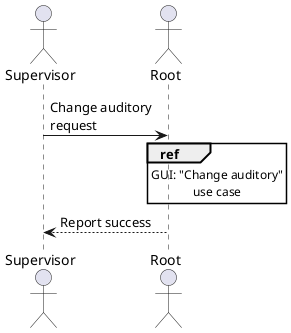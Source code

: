 @startuml Change_Auditory

actor Supervisor
actor Root

Supervisor -> Root : Change auditory\nrequest
ref over Root : GUI: "Change auditory"\nuse case
Root --> Supervisor : Report success

@enduml
